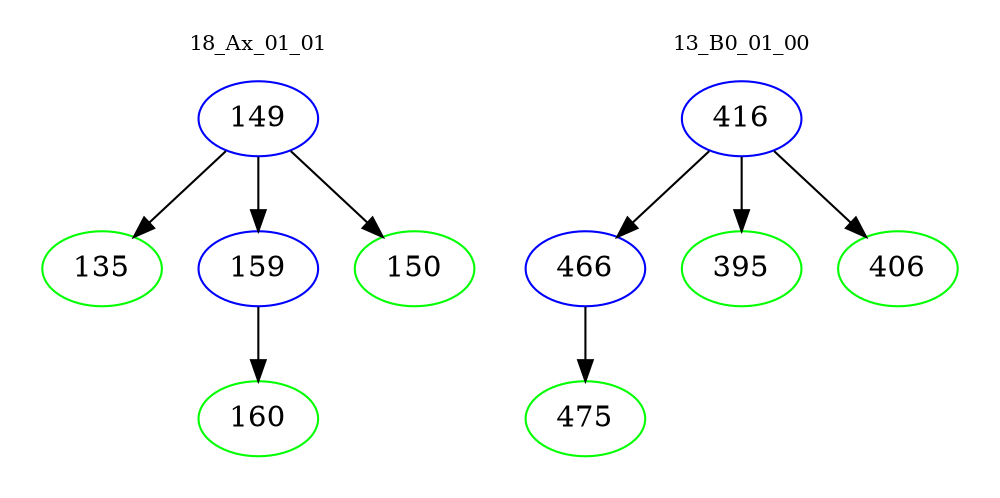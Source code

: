 digraph{
subgraph cluster_0 {
color = white
label = "18_Ax_01_01";
fontsize=10;
T0_149 [label="149", color="blue"]
T0_149 -> T0_135 [color="black"]
T0_135 [label="135", color="green"]
T0_149 -> T0_159 [color="black"]
T0_159 [label="159", color="blue"]
T0_159 -> T0_160 [color="black"]
T0_160 [label="160", color="green"]
T0_149 -> T0_150 [color="black"]
T0_150 [label="150", color="green"]
}
subgraph cluster_1 {
color = white
label = "13_B0_01_00";
fontsize=10;
T1_416 [label="416", color="blue"]
T1_416 -> T1_466 [color="black"]
T1_466 [label="466", color="blue"]
T1_466 -> T1_475 [color="black"]
T1_475 [label="475", color="green"]
T1_416 -> T1_395 [color="black"]
T1_395 [label="395", color="green"]
T1_416 -> T1_406 [color="black"]
T1_406 [label="406", color="green"]
}
}

